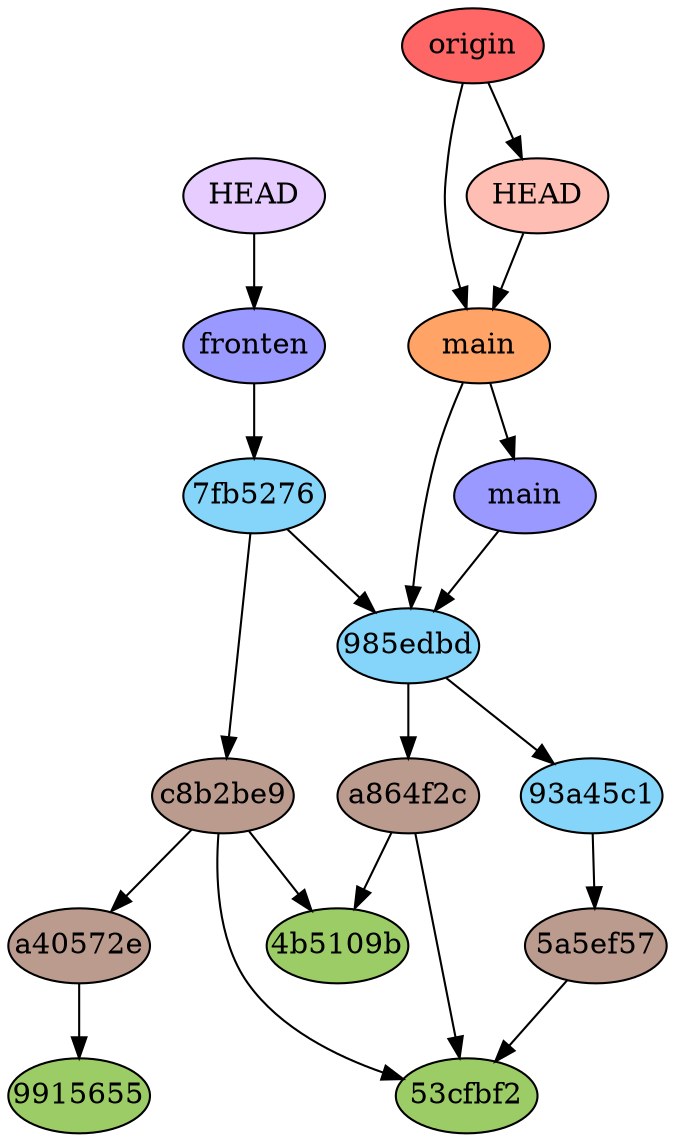 digraph auto {
	graph [bgcolor=transparent]
	node [fixedsize=true style=filled width=0.95]
	"4b5109bf6c35639b27fac9b3296e36b2dbbd22fc" [label="4b5109b" fillcolor="#9ccc66"]
	"53cfbf2c34672756060c23d980da7206b64aa4ff" [label="53cfbf2" fillcolor="#9ccc66"]
	"9915655179180e6c6ef42403d303025422b6b695" [label=9915655 fillcolor="#9ccc66"]
	"5a5ef5729b6bf8bb33bc703737f183804087229a" [label="5a5ef57" fillcolor="#bc9b8f"]
	"5a5ef5729b6bf8bb33bc703737f183804087229a" -> "53cfbf2c34672756060c23d980da7206b64aa4ff"
	a40572e1e0da5ff7707c486a9e0f43171e4f269c [label=a40572e fillcolor="#bc9b8f"]
	a40572e1e0da5ff7707c486a9e0f43171e4f269c -> "9915655179180e6c6ef42403d303025422b6b695"
	a864f2c50842ba500c0576cffaaa958f8e423064 [label=a864f2c fillcolor="#bc9b8f"]
	a864f2c50842ba500c0576cffaaa958f8e423064 -> "53cfbf2c34672756060c23d980da7206b64aa4ff"
	a864f2c50842ba500c0576cffaaa958f8e423064 -> "4b5109bf6c35639b27fac9b3296e36b2dbbd22fc"
	c8b2be9b2a6eccdcdc099e9d8fa10cc63cd47d25 [label=c8b2be9 fillcolor="#bc9b8f"]
	c8b2be9b2a6eccdcdc099e9d8fa10cc63cd47d25 -> "53cfbf2c34672756060c23d980da7206b64aa4ff"
	c8b2be9b2a6eccdcdc099e9d8fa10cc63cd47d25 -> "4b5109bf6c35639b27fac9b3296e36b2dbbd22fc"
	c8b2be9b2a6eccdcdc099e9d8fa10cc63cd47d25 -> a40572e1e0da5ff7707c486a9e0f43171e4f269c
	"7fb52764a30dcb49d3785adba9500bcad26fc02f" [label="7fb5276" fillcolor="#85d5fa"]
	"7fb52764a30dcb49d3785adba9500bcad26fc02f" -> c8b2be9b2a6eccdcdc099e9d8fa10cc63cd47d25
	"7fb52764a30dcb49d3785adba9500bcad26fc02f" -> "985edbd8552477a6d66c120c2d8cb2fd18ba0008"
	"93a45c17f3d64dd714c2343642c927b71da2e560" [label="93a45c1" fillcolor="#85d5fa"]
	"93a45c17f3d64dd714c2343642c927b71da2e560" -> "5a5ef5729b6bf8bb33bc703737f183804087229a"
	"985edbd8552477a6d66c120c2d8cb2fd18ba0008" [label="985edbd" fillcolor="#85d5fa"]
	"985edbd8552477a6d66c120c2d8cb2fd18ba0008" -> a864f2c50842ba500c0576cffaaa958f8e423064
	"985edbd8552477a6d66c120c2d8cb2fd18ba0008" -> "93a45c17f3d64dd714c2343642c927b71da2e560"
	frontend [label=fronten fillcolor="#9999ff"]
	frontend -> "7fb52764a30dcb49d3785adba9500bcad26fc02f"
	main [label=main fillcolor="#9999ff"]
	main -> "985edbd8552477a6d66c120c2d8cb2fd18ba0008"
	HEAD [label=HEAD fillcolor="#e6ccff"]
	HEAD -> frontend
	"origin/main" [label=main fillcolor="#ffa366"]
	"origin/main" -> "985edbd8552477a6d66c120c2d8cb2fd18ba0008"
	"origin/HEAD" [label=HEAD fillcolor="#ffbeb3"]
	"origin/HEAD" -> "origin/main"
	origin [label=origin fillcolor="#ff6666"]
	origin -> "origin/main"
	origin -> "origin/HEAD"
	"origin/main" -> main
}
